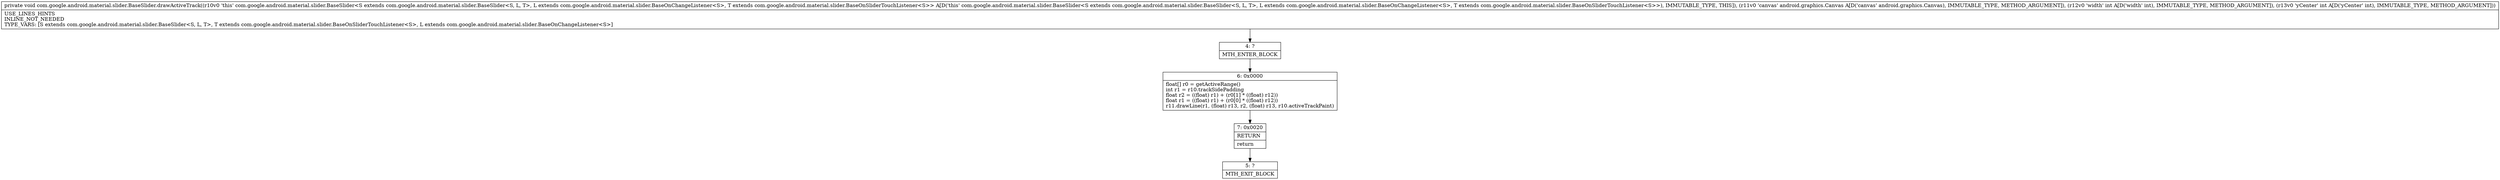 digraph "CFG forcom.google.android.material.slider.BaseSlider.drawActiveTrack(Landroid\/graphics\/Canvas;II)V" {
Node_4 [shape=record,label="{4\:\ ?|MTH_ENTER_BLOCK\l}"];
Node_6 [shape=record,label="{6\:\ 0x0000|float[] r0 = getActiveRange()\lint r1 = r10.trackSidePadding\lfloat r2 = ((float) r1) + (r0[1] * ((float) r12))\lfloat r1 = ((float) r1) + (r0[0] * ((float) r12))\lr11.drawLine(r1, (float) r13, r2, (float) r13, r10.activeTrackPaint)\l}"];
Node_7 [shape=record,label="{7\:\ 0x0020|RETURN\l|return\l}"];
Node_5 [shape=record,label="{5\:\ ?|MTH_EXIT_BLOCK\l}"];
MethodNode[shape=record,label="{private void com.google.android.material.slider.BaseSlider.drawActiveTrack((r10v0 'this' com.google.android.material.slider.BaseSlider\<S extends com.google.android.material.slider.BaseSlider\<S, L, T\>, L extends com.google.android.material.slider.BaseOnChangeListener\<S\>, T extends com.google.android.material.slider.BaseOnSliderTouchListener\<S\>\> A[D('this' com.google.android.material.slider.BaseSlider\<S extends com.google.android.material.slider.BaseSlider\<S, L, T\>, L extends com.google.android.material.slider.BaseOnChangeListener\<S\>, T extends com.google.android.material.slider.BaseOnSliderTouchListener\<S\>\>), IMMUTABLE_TYPE, THIS]), (r11v0 'canvas' android.graphics.Canvas A[D('canvas' android.graphics.Canvas), IMMUTABLE_TYPE, METHOD_ARGUMENT]), (r12v0 'width' int A[D('width' int), IMMUTABLE_TYPE, METHOD_ARGUMENT]), (r13v0 'yCenter' int A[D('yCenter' int), IMMUTABLE_TYPE, METHOD_ARGUMENT]))  | USE_LINES_HINTS\lINLINE_NOT_NEEDED\lTYPE_VARS: [S extends com.google.android.material.slider.BaseSlider\<S, L, T\>, T extends com.google.android.material.slider.BaseOnSliderTouchListener\<S\>, L extends com.google.android.material.slider.BaseOnChangeListener\<S\>]\l}"];
MethodNode -> Node_4;Node_4 -> Node_6;
Node_6 -> Node_7;
Node_7 -> Node_5;
}

